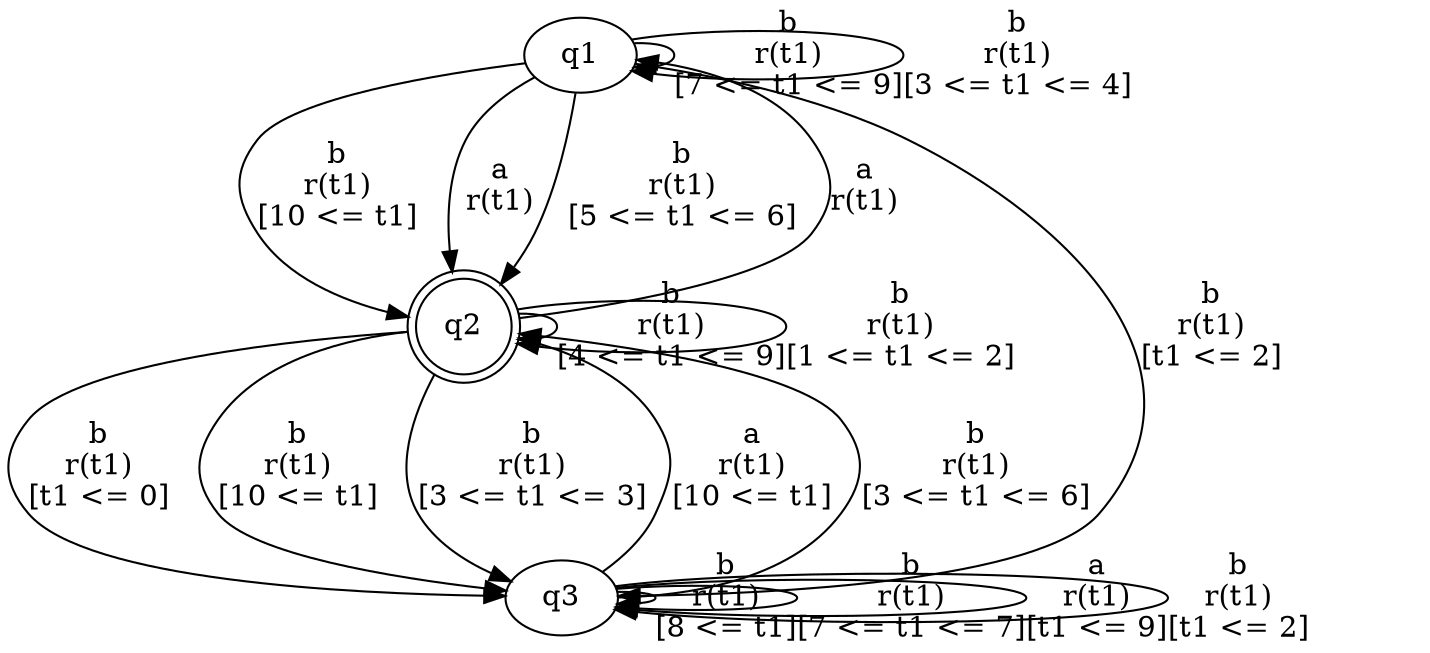 digraph L {
	qq1[label=q1]
	qq2[label=q2 shape=doublecircle]
	qq3[label=q3]
	qq1 -> qq2[label="b\nr(t1)\n[10 <= t1]"]
	qq2 -> qq3[label="b\nr(t1)\n[t1 <= 0]"]
	qq3 -> qq3[label="b\nr(t1)\n[8 <= t1]"]
	qq3 -> qq2[label="a\nr(t1)\n[10 <= t1]"]
	qq3 -> qq3[label="b\nr(t1)\n[7 <= t1 <= 7]"]
	qq3 -> qq3[label="a\nr(t1)\n[t1 <= 9]"]
	qq3 -> qq3[label="b\nr(t1)\n[t1 <= 2]"]
	qq3 -> qq2[label="b\nr(t1)\n[3 <= t1 <= 6]"]
	qq2 -> qq2[label="b\nr(t1)\n[4 <= t1 <= 9]"]
	qq2 -> qq3[label="b\nr(t1)\n[10 <= t1]"]
	qq2 -> qq1[label="a\nr(t1)\n"]
	qq2 -> qq3[label="b\nr(t1)\n[3 <= t1 <= 3]"]
	qq2 -> qq2[label="b\nr(t1)\n[1 <= t1 <= 2]"]
	qq1 -> qq2[label="a\nr(t1)\n"]
	qq1 -> qq1[label="b\nr(t1)\n[7 <= t1 <= 9]"]
	qq1 -> qq1[label="b\nr(t1)\n[3 <= t1 <= 4]"]
	qq1 -> qq2[label="b\nr(t1)\n[5 <= t1 <= 6]"]
	qq1 -> qq3[label="b\nr(t1)\n[t1 <= 2]"]
}
